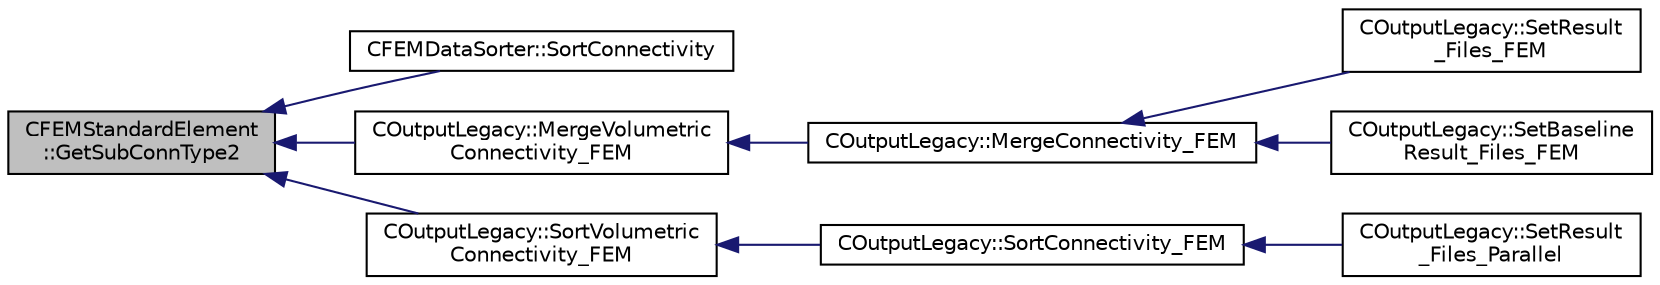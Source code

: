 digraph "CFEMStandardElement::GetSubConnType2"
{
  edge [fontname="Helvetica",fontsize="10",labelfontname="Helvetica",labelfontsize="10"];
  node [fontname="Helvetica",fontsize="10",shape=record];
  rankdir="LR";
  Node174 [label="CFEMStandardElement\l::GetSubConnType2",height=0.2,width=0.4,color="black", fillcolor="grey75", style="filled", fontcolor="black"];
  Node174 -> Node175 [dir="back",color="midnightblue",fontsize="10",style="solid",fontname="Helvetica"];
  Node175 [label="CFEMDataSorter::SortConnectivity",height=0.2,width=0.4,color="black", fillcolor="white", style="filled",URL="$class_c_f_e_m_data_sorter.html#a64ab49586d00b34fc18ba4f672b9ff10",tooltip="Sort the connectivities (volume and surface) into data structures used for output file writing..."];
  Node174 -> Node176 [dir="back",color="midnightblue",fontsize="10",style="solid",fontname="Helvetica"];
  Node176 [label="COutputLegacy::MergeVolumetric\lConnectivity_FEM",height=0.2,width=0.4,color="black", fillcolor="white", style="filled",URL="$class_c_output_legacy.html#aebd7f2340686aea0308fbf38e7a46e72",tooltip="Merge the connectivity for a single element type from all processors for the FEM solver. "];
  Node176 -> Node177 [dir="back",color="midnightblue",fontsize="10",style="solid",fontname="Helvetica"];
  Node177 [label="COutputLegacy::MergeConnectivity_FEM",height=0.2,width=0.4,color="black", fillcolor="white", style="filled",URL="$class_c_output_legacy.html#a73ac84a0613171e5b77c86055b8a1487",tooltip="Merge the FEM geometry into a data structure used for output file writing. "];
  Node177 -> Node178 [dir="back",color="midnightblue",fontsize="10",style="solid",fontname="Helvetica"];
  Node178 [label="COutputLegacy::SetResult\l_Files_FEM",height=0.2,width=0.4,color="black", fillcolor="white", style="filled",URL="$class_c_output_legacy.html#a25b90eb5e2bd0f05f92a89f0768f2181",tooltip="Writes and organizes the all the output files, except the history one, for serial computations with t..."];
  Node177 -> Node179 [dir="back",color="midnightblue",fontsize="10",style="solid",fontname="Helvetica"];
  Node179 [label="COutputLegacy::SetBaseline\lResult_Files_FEM",height=0.2,width=0.4,color="black", fillcolor="white", style="filled",URL="$class_c_output_legacy.html#a46c1054bac8c154e4f3464cc1913e06f",tooltip="Writes and organizes the all the output files, except the history one, for DG-FEM simulations (SU2_SO..."];
  Node174 -> Node180 [dir="back",color="midnightblue",fontsize="10",style="solid",fontname="Helvetica"];
  Node180 [label="COutputLegacy::SortVolumetric\lConnectivity_FEM",height=0.2,width=0.4,color="black", fillcolor="white", style="filled",URL="$class_c_output_legacy.html#abc49d710d98d6921d3495de012071ae8",tooltip="Sort the connectivity for a single volume element type into a linear partitioning across all processo..."];
  Node180 -> Node181 [dir="back",color="midnightblue",fontsize="10",style="solid",fontname="Helvetica"];
  Node181 [label="COutputLegacy::SortConnectivity_FEM",height=0.2,width=0.4,color="black", fillcolor="white", style="filled",URL="$class_c_output_legacy.html#a03c1f74460acd9a255fc75baab610f33",tooltip="Sort the connectivities (volume and surface) into data structures used for output file writing (DG-FE..."];
  Node181 -> Node182 [dir="back",color="midnightblue",fontsize="10",style="solid",fontname="Helvetica"];
  Node182 [label="COutputLegacy::SetResult\l_Files_Parallel",height=0.2,width=0.4,color="black", fillcolor="white", style="filled",URL="$class_c_output_legacy.html#a9e7832982d8237df4df455b027fd203b",tooltip="Writes and organizes the all the output files, except the history one, for parallel computations..."];
}
